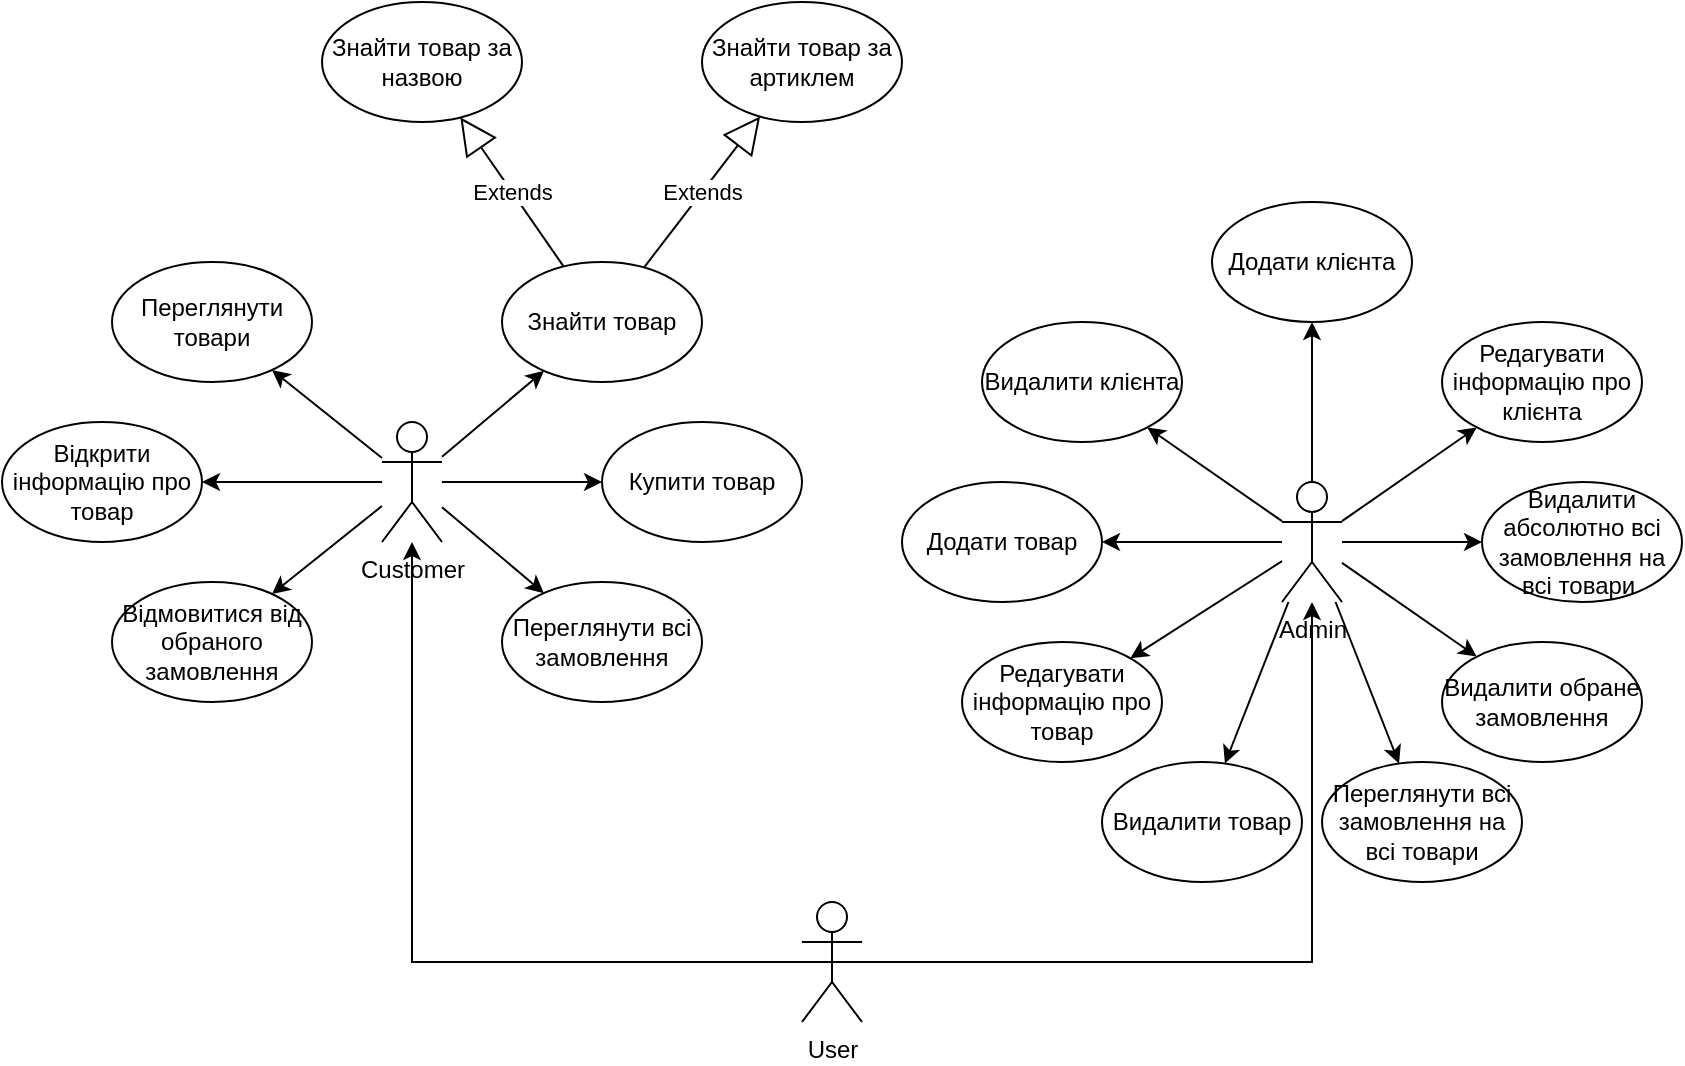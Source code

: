 <mxfile version="21.1.8" type="device">
  <diagram name="Страница 1" id="Q3VayZMxY04oRmm05e98">
    <mxGraphModel dx="1714" dy="872" grid="1" gridSize="10" guides="1" tooltips="1" connect="1" arrows="1" fold="1" page="1" pageScale="1" pageWidth="827" pageHeight="1169" math="0" shadow="0">
      <root>
        <mxCell id="0" />
        <mxCell id="1" parent="0" />
        <mxCell id="w9KVr3oSeyBHi2WgNiiw-1" value="Customer" style="shape=umlActor;verticalLabelPosition=bottom;verticalAlign=top;html=1;outlineConnect=0;" vertex="1" parent="1">
          <mxGeometry x="70" y="290" width="30" height="60" as="geometry" />
        </mxCell>
        <mxCell id="w9KVr3oSeyBHi2WgNiiw-2" value="Admin" style="shape=umlActor;verticalLabelPosition=bottom;verticalAlign=top;html=1;outlineConnect=0;" vertex="1" parent="1">
          <mxGeometry x="520" y="320" width="30" height="60" as="geometry" />
        </mxCell>
        <mxCell id="w9KVr3oSeyBHi2WgNiiw-4" value="Переглянути товари" style="ellipse;whiteSpace=wrap;html=1;" vertex="1" parent="1">
          <mxGeometry x="-65" y="210" width="100" height="60" as="geometry" />
        </mxCell>
        <mxCell id="w9KVr3oSeyBHi2WgNiiw-5" value="Знайти товар" style="ellipse;whiteSpace=wrap;html=1;" vertex="1" parent="1">
          <mxGeometry x="130" y="210" width="100" height="60" as="geometry" />
        </mxCell>
        <mxCell id="w9KVr3oSeyBHi2WgNiiw-6" value="Знайти товар за артиклем" style="ellipse;whiteSpace=wrap;html=1;" vertex="1" parent="1">
          <mxGeometry x="230" y="80" width="100" height="60" as="geometry" />
        </mxCell>
        <mxCell id="w9KVr3oSeyBHi2WgNiiw-7" value="Відкрити інформацію про товар" style="ellipse;whiteSpace=wrap;html=1;" vertex="1" parent="1">
          <mxGeometry x="-120" y="290" width="100" height="60" as="geometry" />
        </mxCell>
        <mxCell id="w9KVr3oSeyBHi2WgNiiw-8" value="Купити товар" style="ellipse;whiteSpace=wrap;html=1;" vertex="1" parent="1">
          <mxGeometry x="180" y="290" width="100" height="60" as="geometry" />
        </mxCell>
        <mxCell id="w9KVr3oSeyBHi2WgNiiw-9" value="Переглянути всі замовлення" style="ellipse;whiteSpace=wrap;html=1;" vertex="1" parent="1">
          <mxGeometry x="130" y="370" width="100" height="60" as="geometry" />
        </mxCell>
        <mxCell id="w9KVr3oSeyBHi2WgNiiw-10" value="Відмовитися від обраного замовлення" style="ellipse;whiteSpace=wrap;html=1;" vertex="1" parent="1">
          <mxGeometry x="-65" y="370" width="100" height="60" as="geometry" />
        </mxCell>
        <mxCell id="w9KVr3oSeyBHi2WgNiiw-11" value="Додати клієнта" style="ellipse;whiteSpace=wrap;html=1;" vertex="1" parent="1">
          <mxGeometry x="485" y="180" width="100" height="60" as="geometry" />
        </mxCell>
        <mxCell id="w9KVr3oSeyBHi2WgNiiw-12" value="Редагувати інформацію про клієнта" style="ellipse;whiteSpace=wrap;html=1;" vertex="1" parent="1">
          <mxGeometry x="600" y="240" width="100" height="60" as="geometry" />
        </mxCell>
        <mxCell id="w9KVr3oSeyBHi2WgNiiw-15" value="Видалити клієнта" style="ellipse;whiteSpace=wrap;html=1;" vertex="1" parent="1">
          <mxGeometry x="370" y="240" width="100" height="60" as="geometry" />
        </mxCell>
        <mxCell id="w9KVr3oSeyBHi2WgNiiw-16" value="Додати товар" style="ellipse;whiteSpace=wrap;html=1;" vertex="1" parent="1">
          <mxGeometry x="330" y="320" width="100" height="60" as="geometry" />
        </mxCell>
        <mxCell id="w9KVr3oSeyBHi2WgNiiw-17" value="Редагувати інформацію про товар" style="ellipse;whiteSpace=wrap;html=1;" vertex="1" parent="1">
          <mxGeometry x="360" y="400" width="100" height="60" as="geometry" />
        </mxCell>
        <mxCell id="w9KVr3oSeyBHi2WgNiiw-18" value="Видалити товар" style="ellipse;whiteSpace=wrap;html=1;" vertex="1" parent="1">
          <mxGeometry x="430" y="460" width="100" height="60" as="geometry" />
        </mxCell>
        <mxCell id="w9KVr3oSeyBHi2WgNiiw-19" value="Переглянути всі замовлення на всі товари" style="ellipse;whiteSpace=wrap;html=1;" vertex="1" parent="1">
          <mxGeometry x="540" y="460" width="100" height="60" as="geometry" />
        </mxCell>
        <mxCell id="w9KVr3oSeyBHi2WgNiiw-20" value="Видалити обране замовлення" style="ellipse;whiteSpace=wrap;html=1;" vertex="1" parent="1">
          <mxGeometry x="600" y="400" width="100" height="60" as="geometry" />
        </mxCell>
        <mxCell id="w9KVr3oSeyBHi2WgNiiw-21" value="Видалити абсолютно всі замовлення на всі товари&amp;nbsp;" style="ellipse;whiteSpace=wrap;html=1;" vertex="1" parent="1">
          <mxGeometry x="620" y="320" width="100" height="60" as="geometry" />
        </mxCell>
        <mxCell id="w9KVr3oSeyBHi2WgNiiw-24" value="" style="endArrow=classic;html=1;rounded=0;" edge="1" parent="1" source="w9KVr3oSeyBHi2WgNiiw-1" target="w9KVr3oSeyBHi2WgNiiw-5">
          <mxGeometry width="50" height="50" relative="1" as="geometry">
            <mxPoint x="300" y="390" as="sourcePoint" />
            <mxPoint x="350" y="340" as="targetPoint" />
          </mxGeometry>
        </mxCell>
        <mxCell id="w9KVr3oSeyBHi2WgNiiw-26" value="" style="endArrow=classic;html=1;rounded=0;" edge="1" parent="1" source="w9KVr3oSeyBHi2WgNiiw-1" target="w9KVr3oSeyBHi2WgNiiw-8">
          <mxGeometry width="50" height="50" relative="1" as="geometry">
            <mxPoint x="110" y="317" as="sourcePoint" />
            <mxPoint x="161" y="274" as="targetPoint" />
          </mxGeometry>
        </mxCell>
        <mxCell id="w9KVr3oSeyBHi2WgNiiw-27" value="" style="endArrow=classic;html=1;rounded=0;" edge="1" parent="1" source="w9KVr3oSeyBHi2WgNiiw-1" target="w9KVr3oSeyBHi2WgNiiw-9">
          <mxGeometry width="50" height="50" relative="1" as="geometry">
            <mxPoint x="120" y="327" as="sourcePoint" />
            <mxPoint x="171" y="284" as="targetPoint" />
          </mxGeometry>
        </mxCell>
        <mxCell id="w9KVr3oSeyBHi2WgNiiw-28" value="" style="endArrow=classic;html=1;rounded=0;" edge="1" parent="1" source="w9KVr3oSeyBHi2WgNiiw-1" target="w9KVr3oSeyBHi2WgNiiw-10">
          <mxGeometry width="50" height="50" relative="1" as="geometry">
            <mxPoint x="110" y="343" as="sourcePoint" />
            <mxPoint x="161" y="386" as="targetPoint" />
          </mxGeometry>
        </mxCell>
        <mxCell id="w9KVr3oSeyBHi2WgNiiw-29" value="" style="endArrow=classic;html=1;rounded=0;" edge="1" parent="1" source="w9KVr3oSeyBHi2WgNiiw-1" target="w9KVr3oSeyBHi2WgNiiw-7">
          <mxGeometry width="50" height="50" relative="1" as="geometry">
            <mxPoint x="80" y="342" as="sourcePoint" />
            <mxPoint x="25" y="386" as="targetPoint" />
          </mxGeometry>
        </mxCell>
        <mxCell id="w9KVr3oSeyBHi2WgNiiw-30" value="" style="endArrow=classic;html=1;rounded=0;" edge="1" parent="1" source="w9KVr3oSeyBHi2WgNiiw-1" target="w9KVr3oSeyBHi2WgNiiw-4">
          <mxGeometry width="50" height="50" relative="1" as="geometry">
            <mxPoint x="80" y="330" as="sourcePoint" />
            <mxPoint x="-10" y="330" as="targetPoint" />
          </mxGeometry>
        </mxCell>
        <mxCell id="w9KVr3oSeyBHi2WgNiiw-31" value="" style="endArrow=classic;html=1;rounded=0;" edge="1" parent="1" source="w9KVr3oSeyBHi2WgNiiw-2" target="w9KVr3oSeyBHi2WgNiiw-11">
          <mxGeometry width="50" height="50" relative="1" as="geometry">
            <mxPoint x="90" y="340" as="sourcePoint" />
            <mxPoint y="340" as="targetPoint" />
          </mxGeometry>
        </mxCell>
        <mxCell id="w9KVr3oSeyBHi2WgNiiw-32" value="" style="endArrow=classic;html=1;rounded=0;" edge="1" parent="1" source="w9KVr3oSeyBHi2WgNiiw-2" target="w9KVr3oSeyBHi2WgNiiw-12">
          <mxGeometry width="50" height="50" relative="1" as="geometry">
            <mxPoint x="545" y="330" as="sourcePoint" />
            <mxPoint x="545" y="230" as="targetPoint" />
          </mxGeometry>
        </mxCell>
        <mxCell id="w9KVr3oSeyBHi2WgNiiw-33" value="" style="endArrow=classic;html=1;rounded=0;" edge="1" parent="1" source="w9KVr3oSeyBHi2WgNiiw-2" target="w9KVr3oSeyBHi2WgNiiw-21">
          <mxGeometry width="50" height="50" relative="1" as="geometry">
            <mxPoint x="560" y="345" as="sourcePoint" />
            <mxPoint x="619" y="286" as="targetPoint" />
          </mxGeometry>
        </mxCell>
        <mxCell id="w9KVr3oSeyBHi2WgNiiw-34" value="" style="endArrow=classic;html=1;rounded=0;" edge="1" parent="1" source="w9KVr3oSeyBHi2WgNiiw-2" target="w9KVr3oSeyBHi2WgNiiw-20">
          <mxGeometry width="50" height="50" relative="1" as="geometry">
            <mxPoint x="560" y="359" as="sourcePoint" />
            <mxPoint x="650" y="353" as="targetPoint" />
          </mxGeometry>
        </mxCell>
        <mxCell id="w9KVr3oSeyBHi2WgNiiw-35" value="" style="endArrow=classic;html=1;rounded=0;" edge="1" parent="1" source="w9KVr3oSeyBHi2WgNiiw-2" target="w9KVr3oSeyBHi2WgNiiw-19">
          <mxGeometry width="50" height="50" relative="1" as="geometry">
            <mxPoint x="560" y="370" as="sourcePoint" />
            <mxPoint x="627" y="417" as="targetPoint" />
          </mxGeometry>
        </mxCell>
        <mxCell id="w9KVr3oSeyBHi2WgNiiw-36" value="" style="endArrow=classic;html=1;rounded=0;" edge="1" parent="1" source="w9KVr3oSeyBHi2WgNiiw-2" target="w9KVr3oSeyBHi2WgNiiw-18">
          <mxGeometry width="50" height="50" relative="1" as="geometry">
            <mxPoint x="557" y="390" as="sourcePoint" />
            <mxPoint x="598" y="491" as="targetPoint" />
          </mxGeometry>
        </mxCell>
        <mxCell id="w9KVr3oSeyBHi2WgNiiw-37" value="" style="endArrow=classic;html=1;rounded=0;" edge="1" parent="1" source="w9KVr3oSeyBHi2WgNiiw-2" target="w9KVr3oSeyBHi2WgNiiw-17">
          <mxGeometry width="50" height="50" relative="1" as="geometry">
            <mxPoint x="533" y="390" as="sourcePoint" />
            <mxPoint x="492" y="491" as="targetPoint" />
          </mxGeometry>
        </mxCell>
        <mxCell id="w9KVr3oSeyBHi2WgNiiw-38" value="" style="endArrow=classic;html=1;rounded=0;" edge="1" parent="1" source="w9KVr3oSeyBHi2WgNiiw-2" target="w9KVr3oSeyBHi2WgNiiw-16">
          <mxGeometry width="50" height="50" relative="1" as="geometry">
            <mxPoint x="530" y="370" as="sourcePoint" />
            <mxPoint x="454" y="418" as="targetPoint" />
          </mxGeometry>
        </mxCell>
        <mxCell id="w9KVr3oSeyBHi2WgNiiw-39" value="" style="endArrow=classic;html=1;rounded=0;" edge="1" parent="1" source="w9KVr3oSeyBHi2WgNiiw-2" target="w9KVr3oSeyBHi2WgNiiw-15">
          <mxGeometry width="50" height="50" relative="1" as="geometry">
            <mxPoint x="530" y="359" as="sourcePoint" />
            <mxPoint x="430" y="353" as="targetPoint" />
          </mxGeometry>
        </mxCell>
        <mxCell id="w9KVr3oSeyBHi2WgNiiw-40" value="Знайти товар за назвою" style="ellipse;whiteSpace=wrap;html=1;" vertex="1" parent="1">
          <mxGeometry x="40" y="80" width="100" height="60" as="geometry" />
        </mxCell>
        <mxCell id="w9KVr3oSeyBHi2WgNiiw-41" value="Extends" style="endArrow=block;endSize=16;endFill=0;html=1;rounded=0;" edge="1" parent="1" source="w9KVr3oSeyBHi2WgNiiw-5" target="w9KVr3oSeyBHi2WgNiiw-40">
          <mxGeometry width="160" relative="1" as="geometry">
            <mxPoint x="230" y="380" as="sourcePoint" />
            <mxPoint x="390" y="380" as="targetPoint" />
          </mxGeometry>
        </mxCell>
        <mxCell id="w9KVr3oSeyBHi2WgNiiw-42" value="Extends" style="endArrow=block;endSize=16;endFill=0;html=1;rounded=0;" edge="1" parent="1" source="w9KVr3oSeyBHi2WgNiiw-5" target="w9KVr3oSeyBHi2WgNiiw-6">
          <mxGeometry width="160" relative="1" as="geometry">
            <mxPoint x="145" y="201" as="sourcePoint" />
            <mxPoint x="116" y="148" as="targetPoint" />
          </mxGeometry>
        </mxCell>
        <mxCell id="w9KVr3oSeyBHi2WgNiiw-46" style="edgeStyle=orthogonalEdgeStyle;rounded=0;orthogonalLoop=1;jettySize=auto;html=1;exitX=0.5;exitY=0.5;exitDx=0;exitDy=0;exitPerimeter=0;" edge="1" parent="1" source="w9KVr3oSeyBHi2WgNiiw-43" target="w9KVr3oSeyBHi2WgNiiw-1">
          <mxGeometry relative="1" as="geometry" />
        </mxCell>
        <mxCell id="w9KVr3oSeyBHi2WgNiiw-47" style="edgeStyle=orthogonalEdgeStyle;rounded=0;orthogonalLoop=1;jettySize=auto;html=1;exitX=0.5;exitY=0.5;exitDx=0;exitDy=0;exitPerimeter=0;" edge="1" parent="1" source="w9KVr3oSeyBHi2WgNiiw-43" target="w9KVr3oSeyBHi2WgNiiw-2">
          <mxGeometry relative="1" as="geometry" />
        </mxCell>
        <mxCell id="w9KVr3oSeyBHi2WgNiiw-43" value="User" style="shape=umlActor;verticalLabelPosition=bottom;verticalAlign=top;html=1;outlineConnect=0;" vertex="1" parent="1">
          <mxGeometry x="280" y="530" width="30" height="60" as="geometry" />
        </mxCell>
      </root>
    </mxGraphModel>
  </diagram>
</mxfile>
